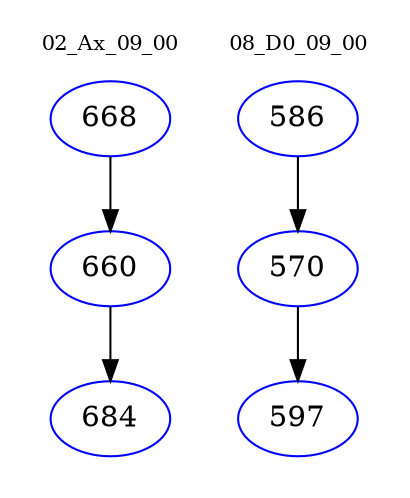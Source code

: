 digraph{
subgraph cluster_0 {
color = white
label = "02_Ax_09_00";
fontsize=10;
T0_668 [label="668", color="blue"]
T0_668 -> T0_660 [color="black"]
T0_660 [label="660", color="blue"]
T0_660 -> T0_684 [color="black"]
T0_684 [label="684", color="blue"]
}
subgraph cluster_1 {
color = white
label = "08_D0_09_00";
fontsize=10;
T1_586 [label="586", color="blue"]
T1_586 -> T1_570 [color="black"]
T1_570 [label="570", color="blue"]
T1_570 -> T1_597 [color="black"]
T1_597 [label="597", color="blue"]
}
}
